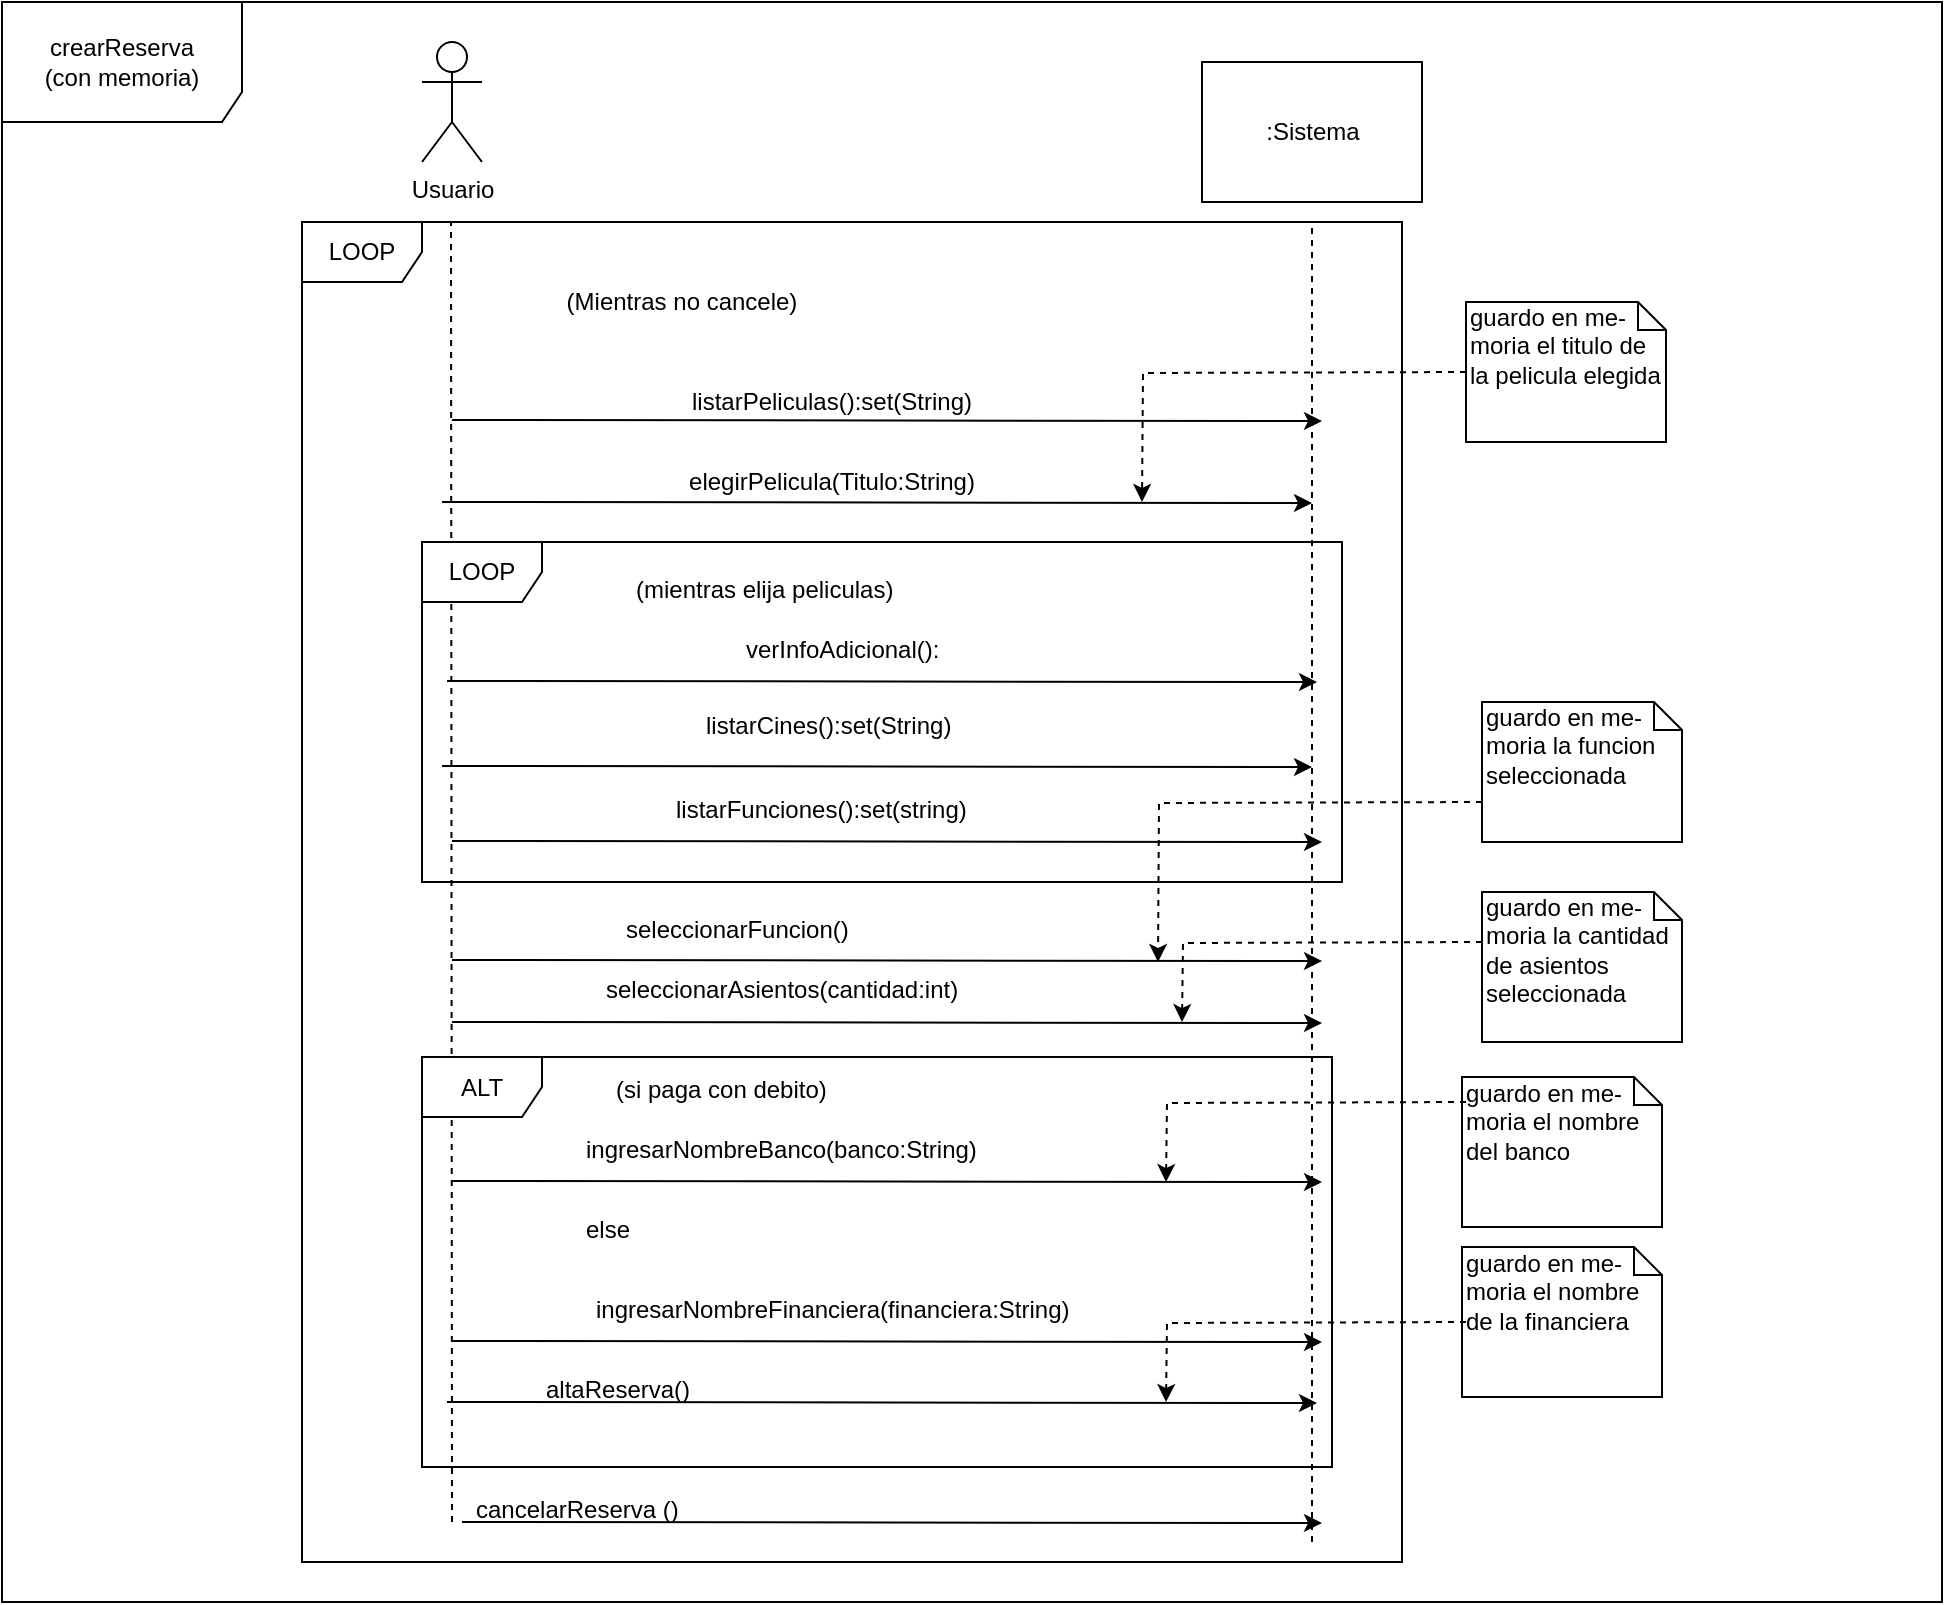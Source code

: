 <mxfile version="10.6.6" type="google"><diagram id="-MWcP1WaOeVHPVJXPo9y" name="Page-1"><mxGraphModel dx="1394" dy="739" grid="1" gridSize="10" guides="1" tooltips="1" connect="1" arrows="1" fold="1" page="1" pageScale="1" pageWidth="1100" pageHeight="850" math="0" shadow="0"><root><mxCell id="0"/><mxCell id="1" parent="0"/><mxCell id="WQ73dPunp-MdCzJrobe2-1" value="Usuario" style="shape=umlActor;verticalLabelPosition=bottom;labelBackgroundColor=#ffffff;verticalAlign=top;html=1;" vertex="1" parent="1"><mxGeometry x="290" y="40" width="30" height="60" as="geometry"/></mxCell><mxCell id="WQ73dPunp-MdCzJrobe2-2" value=":Sistema" style="html=1;" vertex="1" parent="1"><mxGeometry x="680" y="50" width="110" height="70" as="geometry"/></mxCell><mxCell id="WQ73dPunp-MdCzJrobe2-4" value="(Mientras no cancele)" style="text;html=1;strokeColor=none;fillColor=none;align=center;verticalAlign=middle;whiteSpace=wrap;rounded=0;" vertex="1" parent="1"><mxGeometry x="295" y="160" width="250" height="20" as="geometry"/></mxCell><mxCell id="WQ73dPunp-MdCzJrobe2-6" value="listarPeliculas():set(String)" style="text;html=1;strokeColor=none;fillColor=none;align=center;verticalAlign=middle;whiteSpace=wrap;rounded=0;" vertex="1" parent="1"><mxGeometry x="475" y="210" width="40" height="20" as="geometry"/></mxCell><mxCell id="WQ73dPunp-MdCzJrobe2-7" value="elegirPelicula(Titulo:String)" style="text;html=1;strokeColor=none;fillColor=none;align=center;verticalAlign=middle;whiteSpace=wrap;rounded=0;" vertex="1" parent="1"><mxGeometry x="475" y="250" width="40" height="20" as="geometry"/></mxCell><mxCell id="WQ73dPunp-MdCzJrobe2-8" value="" style="endArrow=none;dashed=1;html=1;" edge="1" parent="1"><mxGeometry width="50" height="50" relative="1" as="geometry"><mxPoint x="305" y="780" as="sourcePoint"/><mxPoint x="304.5" y="130" as="targetPoint"/></mxGeometry></mxCell><mxCell id="WQ73dPunp-MdCzJrobe2-9" value="" style="endArrow=none;dashed=1;html=1;" edge="1" parent="1"><mxGeometry width="50" height="50" relative="1" as="geometry"><mxPoint x="735" y="790" as="sourcePoint"/><mxPoint x="735" y="130" as="targetPoint"/></mxGeometry></mxCell><mxCell id="WQ73dPunp-MdCzJrobe2-12" value="" style="endArrow=classic;html=1;" edge="1" parent="1"><mxGeometry width="50" height="50" relative="1" as="geometry"><mxPoint x="305" y="229" as="sourcePoint"/><mxPoint x="740" y="229.5" as="targetPoint"/></mxGeometry></mxCell><mxCell id="WQ73dPunp-MdCzJrobe2-17" value="" style="endArrow=classic;html=1;" edge="1" parent="1"><mxGeometry width="50" height="50" relative="1" as="geometry"><mxPoint x="300" y="270" as="sourcePoint"/><mxPoint x="735" y="270.5" as="targetPoint"/></mxGeometry></mxCell><mxCell id="WQ73dPunp-MdCzJrobe2-18" value="(mientras elija peliculas)" style="text;html=1;" vertex="1" parent="1"><mxGeometry x="395" y="300" width="180" height="30" as="geometry"/></mxCell><mxCell id="WQ73dPunp-MdCzJrobe2-22" value="verInfoAdicional():" style="text;html=1;" vertex="1" parent="1"><mxGeometry x="450" y="330" width="140" height="30" as="geometry"/></mxCell><mxCell id="WQ73dPunp-MdCzJrobe2-23" value="listarCines():set(String)" style="text;html=1;" vertex="1" parent="1"><mxGeometry x="430" y="367.5" width="170" height="35" as="geometry"/></mxCell><mxCell id="WQ73dPunp-MdCzJrobe2-24" value="listarFunciones():set(string)" style="text;html=1;" vertex="1" parent="1"><mxGeometry x="415" y="410" width="200" height="30" as="geometry"/></mxCell><mxCell id="WQ73dPunp-MdCzJrobe2-26" value="" style="endArrow=classic;html=1;" edge="1" parent="1"><mxGeometry width="50" height="50" relative="1" as="geometry"><mxPoint x="302.5" y="359.5" as="sourcePoint"/><mxPoint x="737.5" y="360" as="targetPoint"/></mxGeometry></mxCell><mxCell id="WQ73dPunp-MdCzJrobe2-27" value="" style="endArrow=classic;html=1;" edge="1" parent="1"><mxGeometry width="50" height="50" relative="1" as="geometry"><mxPoint x="300" y="402" as="sourcePoint"/><mxPoint x="735" y="402.5" as="targetPoint"/></mxGeometry></mxCell><mxCell id="WQ73dPunp-MdCzJrobe2-28" value="" style="endArrow=classic;html=1;" edge="1" parent="1"><mxGeometry width="50" height="50" relative="1" as="geometry"><mxPoint x="305" y="439.5" as="sourcePoint"/><mxPoint x="740" y="440" as="targetPoint"/></mxGeometry></mxCell><mxCell id="WQ73dPunp-MdCzJrobe2-29" value="seleccionarFuncion()" style="text;html=1;" vertex="1" parent="1"><mxGeometry x="390" y="470" width="160" height="30" as="geometry"/></mxCell><UserObject label="seleccionarAsientos(cantidad:int)" link="seleccionarAsientos(cantidad:int)" id="WQ73dPunp-MdCzJrobe2-30"><mxCell style="text;html=1;" vertex="1" parent="1"><mxGeometry x="380" y="500" width="230" height="30" as="geometry"/></mxCell></UserObject><mxCell id="WQ73dPunp-MdCzJrobe2-31" value="" style="endArrow=classic;html=1;" edge="1" parent="1"><mxGeometry width="50" height="50" relative="1" as="geometry"><mxPoint x="305" y="499" as="sourcePoint"/><mxPoint x="740" y="499.5" as="targetPoint"/></mxGeometry></mxCell><mxCell id="WQ73dPunp-MdCzJrobe2-32" value="" style="endArrow=classic;html=1;" edge="1" parent="1"><mxGeometry width="50" height="50" relative="1" as="geometry"><mxPoint x="305" y="530" as="sourcePoint"/><mxPoint x="740" y="530.5" as="targetPoint"/></mxGeometry></mxCell><mxCell id="WQ73dPunp-MdCzJrobe2-33" value="(si paga con debito)" style="text;html=1;" vertex="1" parent="1"><mxGeometry x="385" y="550" width="150" height="30" as="geometry"/></mxCell><mxCell id="WQ73dPunp-MdCzJrobe2-34" value="ingresarNombreBanco(banco:String)" style="text;html=1;" vertex="1" parent="1"><mxGeometry x="370" y="580" width="180" height="30" as="geometry"/></mxCell><mxCell id="WQ73dPunp-MdCzJrobe2-35" value="" style="endArrow=classic;html=1;" edge="1" parent="1"><mxGeometry width="50" height="50" relative="1" as="geometry"><mxPoint x="305" y="609.5" as="sourcePoint"/><mxPoint x="740" y="610" as="targetPoint"/></mxGeometry></mxCell><mxCell id="WQ73dPunp-MdCzJrobe2-36" value="ingresarNombreFinanciera(financiera:String)" style="text;html=1;" vertex="1" parent="1"><mxGeometry x="375" y="660" width="190" height="30" as="geometry"/></mxCell><mxCell id="WQ73dPunp-MdCzJrobe2-37" value="else" style="text;html=1;" vertex="1" parent="1"><mxGeometry x="370" y="620" width="50" height="30" as="geometry"/></mxCell><mxCell id="WQ73dPunp-MdCzJrobe2-38" value="altaReserva()" style="text;html=1;" vertex="1" parent="1"><mxGeometry x="350" y="700" width="110" height="30" as="geometry"/></mxCell><mxCell id="WQ73dPunp-MdCzJrobe2-40" value="" style="endArrow=classic;html=1;" edge="1" parent="1"><mxGeometry width="50" height="50" relative="1" as="geometry"><mxPoint x="305" y="689.5" as="sourcePoint"/><mxPoint x="740" y="690" as="targetPoint"/></mxGeometry></mxCell><mxCell id="WQ73dPunp-MdCzJrobe2-41" value="" style="endArrow=classic;html=1;" edge="1" parent="1"><mxGeometry width="50" height="50" relative="1" as="geometry"><mxPoint x="302.5" y="720" as="sourcePoint"/><mxPoint x="737.5" y="720.5" as="targetPoint"/></mxGeometry></mxCell><mxCell id="WQ73dPunp-MdCzJrobe2-44" value="LOOP" style="shape=umlFrame;whiteSpace=wrap;html=1;" vertex="1" parent="1"><mxGeometry x="290" y="290" width="460" height="170" as="geometry"/></mxCell><mxCell id="WQ73dPunp-MdCzJrobe2-47" value="LOOP" style="shape=umlFrame;whiteSpace=wrap;html=1;" vertex="1" parent="1"><mxGeometry x="230" y="130" width="550" height="670" as="geometry"/></mxCell><mxCell id="WQ73dPunp-MdCzJrobe2-49" value="ALT" style="shape=umlFrame;whiteSpace=wrap;html=1;" vertex="1" parent="1"><mxGeometry x="290" y="547.5" width="455" height="205" as="geometry"/></mxCell><mxCell id="WQ73dPunp-MdCzJrobe2-39" value="cancelarReserva ()" style="text;html=1;" vertex="1" parent="1"><mxGeometry x="315" y="760" width="140" height="30" as="geometry"/></mxCell><mxCell id="WQ73dPunp-MdCzJrobe2-50" value="" style="endArrow=classic;html=1;" edge="1" parent="1"><mxGeometry width="50" height="50" relative="1" as="geometry"><mxPoint x="310" y="780" as="sourcePoint"/><mxPoint x="740" y="780.5" as="targetPoint"/></mxGeometry></mxCell><mxCell id="WQ73dPunp-MdCzJrobe2-51" value="&lt;div&gt;guardo en me-&lt;/div&gt;&lt;div&gt;moria el titulo de la pelicula elegida&lt;br&gt;&lt;/div&gt;" style="shape=note;whiteSpace=wrap;html=1;size=14;verticalAlign=top;align=left;spacingTop=-6;" vertex="1" parent="1"><mxGeometry x="812" y="170" width="100" height="70" as="geometry"/></mxCell><mxCell id="WQ73dPunp-MdCzJrobe2-52" value="" style="edgeStyle=orthogonalEdgeStyle;rounded=0;orthogonalLoop=1;jettySize=auto;html=1;dashed=1;" edge="1" parent="1"><mxGeometry relative="1" as="geometry"><mxPoint x="650" y="270" as="targetPoint"/><mxPoint x="812" y="205" as="sourcePoint"/></mxGeometry></mxCell><mxCell id="WQ73dPunp-MdCzJrobe2-53" value="&lt;div&gt;guardo en me-&lt;/div&gt;&lt;div&gt;moria la funcion seleccionada&lt;br&gt;&lt;/div&gt;" style="shape=note;whiteSpace=wrap;html=1;size=14;verticalAlign=top;align=left;spacingTop=-6;" vertex="1" parent="1"><mxGeometry x="820" y="370" width="100" height="70" as="geometry"/></mxCell><mxCell id="WQ73dPunp-MdCzJrobe2-54" value="" style="edgeStyle=orthogonalEdgeStyle;rounded=0;orthogonalLoop=1;jettySize=auto;html=1;dashed=1;" edge="1" parent="1"><mxGeometry relative="1" as="geometry"><mxPoint x="658" y="500" as="targetPoint"/><mxPoint x="820" y="420" as="sourcePoint"/></mxGeometry></mxCell><mxCell id="WQ73dPunp-MdCzJrobe2-56" value="&lt;div&gt;guardo en me-&lt;/div&gt;&lt;div&gt;moria la cantidad de asientos seleccionada&lt;br&gt;&lt;/div&gt;" style="shape=note;whiteSpace=wrap;html=1;size=14;verticalAlign=top;align=left;spacingTop=-6;" vertex="1" parent="1"><mxGeometry x="820" y="465" width="100" height="75" as="geometry"/></mxCell><mxCell id="WQ73dPunp-MdCzJrobe2-57" value="" style="edgeStyle=orthogonalEdgeStyle;rounded=0;orthogonalLoop=1;jettySize=auto;html=1;dashed=1;" edge="1" parent="1"><mxGeometry relative="1" as="geometry"><mxPoint x="670" y="530" as="targetPoint"/><mxPoint x="820" y="490" as="sourcePoint"/></mxGeometry></mxCell><mxCell id="WQ73dPunp-MdCzJrobe2-58" value="&lt;div&gt;guardo en me-&lt;/div&gt;&lt;div&gt;moria el nombre del banco&lt;br&gt;&lt;/div&gt;" style="shape=note;whiteSpace=wrap;html=1;size=14;verticalAlign=top;align=left;spacingTop=-6;" vertex="1" parent="1"><mxGeometry x="810" y="557.5" width="100" height="75" as="geometry"/></mxCell><mxCell id="WQ73dPunp-MdCzJrobe2-59" value="&lt;div&gt;guardo en me-&lt;/div&gt;&lt;div&gt;moria el nombre de la financiera&lt;br&gt;&lt;/div&gt;" style="shape=note;whiteSpace=wrap;html=1;size=14;verticalAlign=top;align=left;spacingTop=-6;" vertex="1" parent="1"><mxGeometry x="810" y="642.5" width="100" height="75" as="geometry"/></mxCell><mxCell id="WQ73dPunp-MdCzJrobe2-62" value="" style="edgeStyle=orthogonalEdgeStyle;rounded=0;orthogonalLoop=1;jettySize=auto;html=1;dashed=1;" edge="1" parent="1"><mxGeometry relative="1" as="geometry"><mxPoint x="662" y="720" as="targetPoint"/><mxPoint x="812" y="680" as="sourcePoint"/></mxGeometry></mxCell><mxCell id="WQ73dPunp-MdCzJrobe2-63" value="" style="edgeStyle=orthogonalEdgeStyle;rounded=0;orthogonalLoop=1;jettySize=auto;html=1;dashed=1;" edge="1" parent="1"><mxGeometry relative="1" as="geometry"><mxPoint x="662" y="610" as="targetPoint"/><mxPoint x="812" y="570" as="sourcePoint"/></mxGeometry></mxCell><mxCell id="WQ73dPunp-MdCzJrobe2-64" value="&lt;div&gt;crearReserva&lt;/div&gt;&lt;div&gt;(con memoria)&lt;/div&gt;" style="shape=umlFrame;whiteSpace=wrap;html=1;width=120;height=60;" vertex="1" parent="1"><mxGeometry x="80" y="20" width="970" height="800" as="geometry"/></mxCell></root></mxGraphModel></diagram></mxfile>